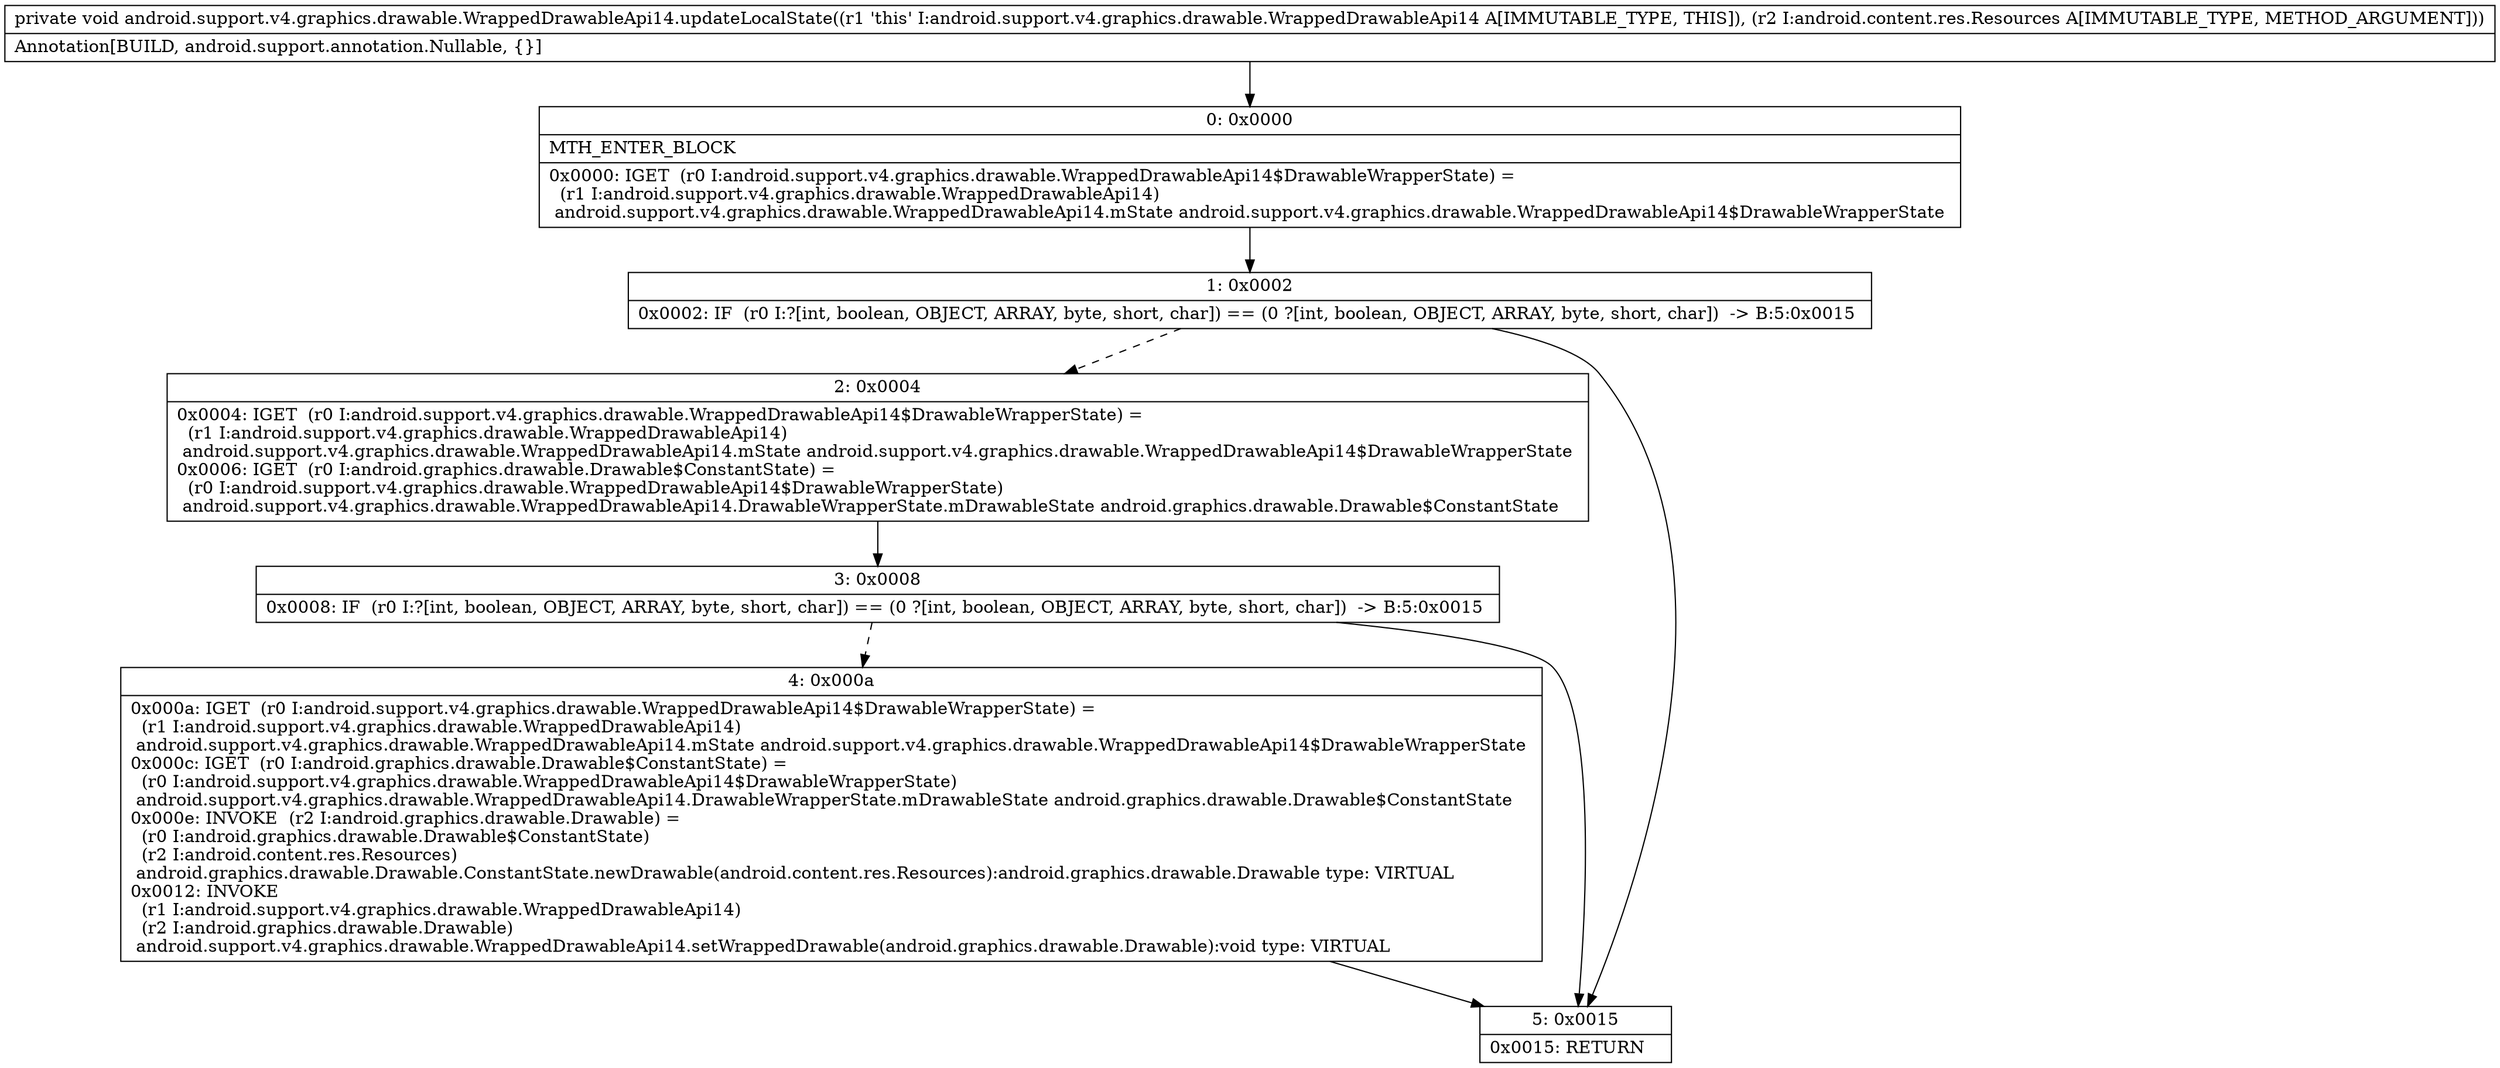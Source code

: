digraph "CFG forandroid.support.v4.graphics.drawable.WrappedDrawableApi14.updateLocalState(Landroid\/content\/res\/Resources;)V" {
Node_0 [shape=record,label="{0\:\ 0x0000|MTH_ENTER_BLOCK\l|0x0000: IGET  (r0 I:android.support.v4.graphics.drawable.WrappedDrawableApi14$DrawableWrapperState) = \l  (r1 I:android.support.v4.graphics.drawable.WrappedDrawableApi14)\l android.support.v4.graphics.drawable.WrappedDrawableApi14.mState android.support.v4.graphics.drawable.WrappedDrawableApi14$DrawableWrapperState \l}"];
Node_1 [shape=record,label="{1\:\ 0x0002|0x0002: IF  (r0 I:?[int, boolean, OBJECT, ARRAY, byte, short, char]) == (0 ?[int, boolean, OBJECT, ARRAY, byte, short, char])  \-\> B:5:0x0015 \l}"];
Node_2 [shape=record,label="{2\:\ 0x0004|0x0004: IGET  (r0 I:android.support.v4.graphics.drawable.WrappedDrawableApi14$DrawableWrapperState) = \l  (r1 I:android.support.v4.graphics.drawable.WrappedDrawableApi14)\l android.support.v4.graphics.drawable.WrappedDrawableApi14.mState android.support.v4.graphics.drawable.WrappedDrawableApi14$DrawableWrapperState \l0x0006: IGET  (r0 I:android.graphics.drawable.Drawable$ConstantState) = \l  (r0 I:android.support.v4.graphics.drawable.WrappedDrawableApi14$DrawableWrapperState)\l android.support.v4.graphics.drawable.WrappedDrawableApi14.DrawableWrapperState.mDrawableState android.graphics.drawable.Drawable$ConstantState \l}"];
Node_3 [shape=record,label="{3\:\ 0x0008|0x0008: IF  (r0 I:?[int, boolean, OBJECT, ARRAY, byte, short, char]) == (0 ?[int, boolean, OBJECT, ARRAY, byte, short, char])  \-\> B:5:0x0015 \l}"];
Node_4 [shape=record,label="{4\:\ 0x000a|0x000a: IGET  (r0 I:android.support.v4.graphics.drawable.WrappedDrawableApi14$DrawableWrapperState) = \l  (r1 I:android.support.v4.graphics.drawable.WrappedDrawableApi14)\l android.support.v4.graphics.drawable.WrappedDrawableApi14.mState android.support.v4.graphics.drawable.WrappedDrawableApi14$DrawableWrapperState \l0x000c: IGET  (r0 I:android.graphics.drawable.Drawable$ConstantState) = \l  (r0 I:android.support.v4.graphics.drawable.WrappedDrawableApi14$DrawableWrapperState)\l android.support.v4.graphics.drawable.WrappedDrawableApi14.DrawableWrapperState.mDrawableState android.graphics.drawable.Drawable$ConstantState \l0x000e: INVOKE  (r2 I:android.graphics.drawable.Drawable) = \l  (r0 I:android.graphics.drawable.Drawable$ConstantState)\l  (r2 I:android.content.res.Resources)\l android.graphics.drawable.Drawable.ConstantState.newDrawable(android.content.res.Resources):android.graphics.drawable.Drawable type: VIRTUAL \l0x0012: INVOKE  \l  (r1 I:android.support.v4.graphics.drawable.WrappedDrawableApi14)\l  (r2 I:android.graphics.drawable.Drawable)\l android.support.v4.graphics.drawable.WrappedDrawableApi14.setWrappedDrawable(android.graphics.drawable.Drawable):void type: VIRTUAL \l}"];
Node_5 [shape=record,label="{5\:\ 0x0015|0x0015: RETURN   \l}"];
MethodNode[shape=record,label="{private void android.support.v4.graphics.drawable.WrappedDrawableApi14.updateLocalState((r1 'this' I:android.support.v4.graphics.drawable.WrappedDrawableApi14 A[IMMUTABLE_TYPE, THIS]), (r2 I:android.content.res.Resources A[IMMUTABLE_TYPE, METHOD_ARGUMENT]))  | Annotation[BUILD, android.support.annotation.Nullable, \{\}]\l}"];
MethodNode -> Node_0;
Node_0 -> Node_1;
Node_1 -> Node_2[style=dashed];
Node_1 -> Node_5;
Node_2 -> Node_3;
Node_3 -> Node_4[style=dashed];
Node_3 -> Node_5;
Node_4 -> Node_5;
}

